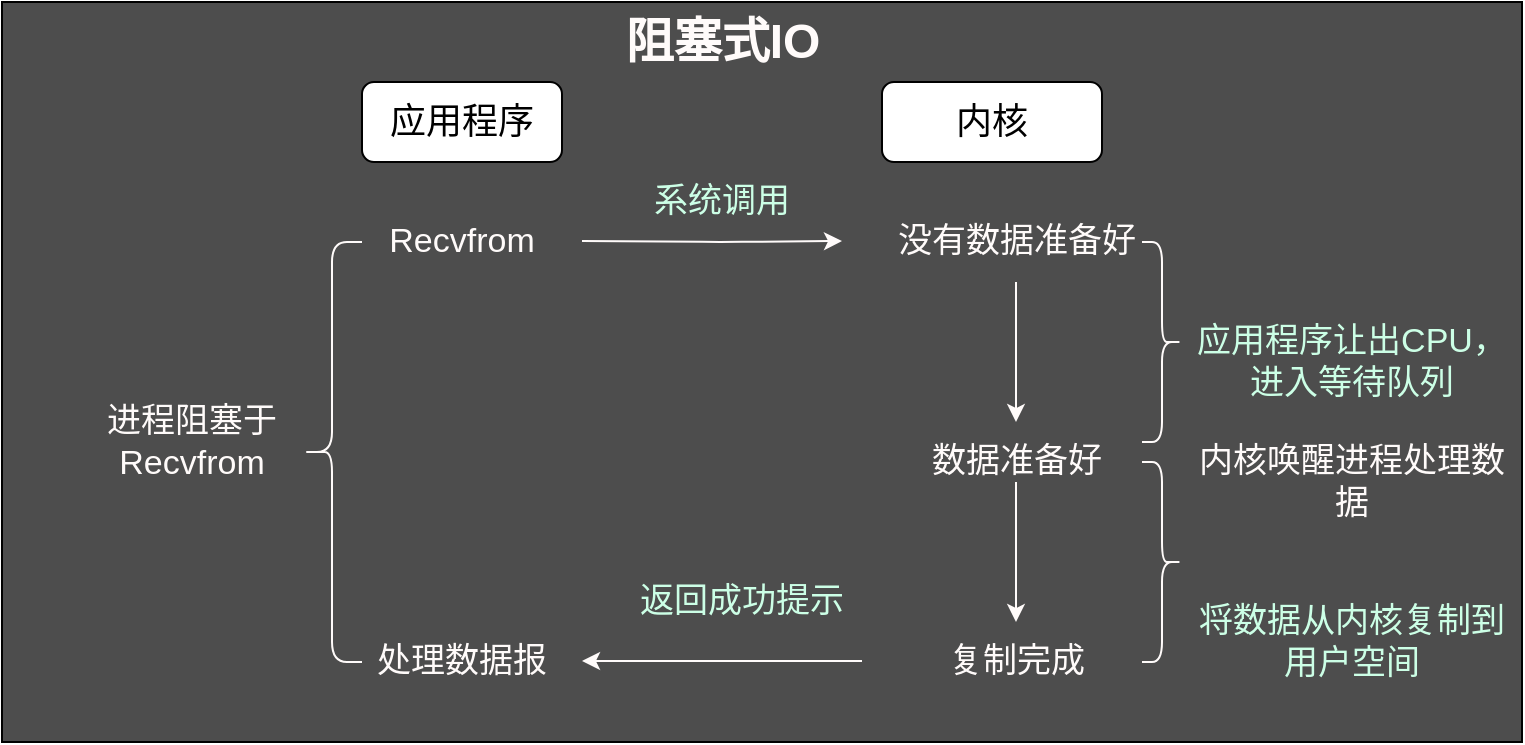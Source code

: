 <mxfile version="13.7.3" type="device"><diagram id="3cTOS-0iJoNdP4_z7SD5" name="第 1 页"><mxGraphModel dx="1422" dy="713" grid="1" gridSize="10" guides="1" tooltips="1" connect="1" arrows="1" fold="1" page="1" pageScale="1" pageWidth="827" pageHeight="1169" math="0" shadow="0"><root><mxCell id="0"/><mxCell id="1" parent="0"/><mxCell id="k6EhpjdmmswwRI-h-jOS-1" value="" style="rounded=0;whiteSpace=wrap;html=1;fillColor=#4D4D4D;" parent="1" vertex="1"><mxGeometry x="320" y="160" width="760" height="370" as="geometry"/></mxCell><mxCell id="k6EhpjdmmswwRI-h-jOS-8" value="&lt;font style=&quot;font-size: 18px&quot;&gt;应用程序&lt;/font&gt;" style="rounded=1;whiteSpace=wrap;html=1;" parent="1" vertex="1"><mxGeometry x="500" y="200" width="100" height="40" as="geometry"/></mxCell><mxCell id="k6EhpjdmmswwRI-h-jOS-13" value="&lt;font style=&quot;font-size: 18px&quot;&gt;内核&lt;/font&gt;" style="rounded=1;whiteSpace=wrap;html=1;" parent="1" vertex="1"><mxGeometry x="760" y="200" width="110" height="40" as="geometry"/></mxCell><mxCell id="k6EhpjdmmswwRI-h-jOS-29" value="&lt;font style=&quot;font-size: 17px&quot; color=&quot;#fffbfa&quot;&gt;Recvfrom&lt;/font&gt;" style="text;html=1;strokeColor=none;fillColor=none;align=center;verticalAlign=middle;whiteSpace=wrap;rounded=0;" parent="1" vertex="1"><mxGeometry x="530" y="270" width="40" height="20" as="geometry"/></mxCell><mxCell id="k6EhpjdmmswwRI-h-jOS-32" value="" style="endArrow=classic;html=1;strokeColor=#FFFBFA;" parent="1" edge="1"><mxGeometry width="50" height="50" relative="1" as="geometry"><mxPoint x="610" y="279.5" as="sourcePoint"/><mxPoint x="740" y="279.5" as="targetPoint"/><Array as="points"><mxPoint x="680" y="280"/></Array></mxGeometry></mxCell><mxCell id="k6EhpjdmmswwRI-h-jOS-33" value="&lt;font style=&quot;font-size: 17px&quot; color=&quot;#fffbfa&quot;&gt;没有数据准备好&lt;/font&gt;" style="text;html=1;strokeColor=none;fillColor=none;align=center;verticalAlign=middle;whiteSpace=wrap;rounded=0;" parent="1" vertex="1"><mxGeometry x="760" y="270" width="135" height="20" as="geometry"/></mxCell><mxCell id="k6EhpjdmmswwRI-h-jOS-34" value="&lt;font style=&quot;font-size: 17px&quot; color=&quot;#ccffe6&quot;&gt;系统调用&lt;/font&gt;" style="text;html=1;strokeColor=none;fillColor=none;align=center;verticalAlign=middle;whiteSpace=wrap;rounded=0;" parent="1" vertex="1"><mxGeometry x="640" y="250" width="80" height="20" as="geometry"/></mxCell><mxCell id="k6EhpjdmmswwRI-h-jOS-35" value="&lt;font style=&quot;font-size: 17px&quot; color=&quot;#fffbfa&quot;&gt;处理数据报&lt;/font&gt;" style="text;html=1;strokeColor=none;fillColor=none;align=center;verticalAlign=middle;whiteSpace=wrap;rounded=0;" parent="1" vertex="1"><mxGeometry x="500" y="480" width="100" height="20" as="geometry"/></mxCell><mxCell id="k6EhpjdmmswwRI-h-jOS-36" value="" style="shape=curlyBracket;whiteSpace=wrap;html=1;rounded=1;strokeColor=#FFFBFA;" parent="1" vertex="1"><mxGeometry x="470" y="280" width="30" height="210" as="geometry"/></mxCell><mxCell id="k6EhpjdmmswwRI-h-jOS-37" value="" style="endArrow=classic;html=1;strokeColor=#FFFBFA;" parent="1" edge="1"><mxGeometry width="50" height="50" relative="1" as="geometry"><mxPoint x="827" y="300" as="sourcePoint"/><mxPoint x="827" y="370" as="targetPoint"/></mxGeometry></mxCell><mxCell id="k6EhpjdmmswwRI-h-jOS-38" value="&lt;font style=&quot;font-size: 17px&quot; color=&quot;#fffbfa&quot;&gt;数据准备好&lt;/font&gt;" style="text;html=1;strokeColor=none;fillColor=none;align=center;verticalAlign=middle;whiteSpace=wrap;rounded=0;" parent="1" vertex="1"><mxGeometry x="760" y="380" width="135" height="20" as="geometry"/></mxCell><mxCell id="k6EhpjdmmswwRI-h-jOS-39" value="" style="endArrow=classic;html=1;strokeColor=#FFFBFA;" parent="1" edge="1"><mxGeometry width="50" height="50" relative="1" as="geometry"><mxPoint x="827" y="400" as="sourcePoint"/><mxPoint x="827" y="470" as="targetPoint"/></mxGeometry></mxCell><mxCell id="k6EhpjdmmswwRI-h-jOS-40" value="&lt;font style=&quot;font-size: 17px&quot; color=&quot;#fffbfa&quot;&gt;复制完成&lt;/font&gt;" style="text;html=1;strokeColor=none;fillColor=none;align=center;verticalAlign=middle;whiteSpace=wrap;rounded=0;" parent="1" vertex="1"><mxGeometry x="760" y="480" width="135" height="20" as="geometry"/></mxCell><mxCell id="k6EhpjdmmswwRI-h-jOS-43" value="" style="endArrow=classic;html=1;strokeColor=#FFFBFA;" parent="1" edge="1"><mxGeometry width="50" height="50" relative="1" as="geometry"><mxPoint x="750" y="489.5" as="sourcePoint"/><mxPoint x="610" y="489.5" as="targetPoint"/></mxGeometry></mxCell><mxCell id="k6EhpjdmmswwRI-h-jOS-44" value="&lt;font color=&quot;#fffbfa&quot;&gt;阻塞式IO&lt;/font&gt;" style="text;strokeColor=none;fillColor=none;html=1;fontSize=24;fontStyle=1;verticalAlign=middle;align=center;" parent="1" vertex="1"><mxGeometry x="630" y="160" width="100" height="40" as="geometry"/></mxCell><mxCell id="k6EhpjdmmswwRI-h-jOS-45" value="&lt;font style=&quot;font-size: 17px&quot; color=&quot;#fffbfa&quot;&gt;进程阻塞于Recvfrom&lt;/font&gt;" style="text;html=1;strokeColor=none;fillColor=none;align=center;verticalAlign=middle;whiteSpace=wrap;rounded=0;" parent="1" vertex="1"><mxGeometry x="360" y="370" width="110" height="20" as="geometry"/></mxCell><mxCell id="k6EhpjdmmswwRI-h-jOS-46" value="&lt;font style=&quot;font-size: 17px&quot; color=&quot;#ccffe6&quot;&gt;返回成功提示&lt;/font&gt;" style="text;html=1;strokeColor=none;fillColor=none;align=center;verticalAlign=middle;whiteSpace=wrap;rounded=0;" parent="1" vertex="1"><mxGeometry x="630" y="450" width="120" height="20" as="geometry"/></mxCell><mxCell id="k6EhpjdmmswwRI-h-jOS-47" value="" style="shape=curlyBracket;whiteSpace=wrap;html=1;rounded=1;strokeColor=#FFFBFA;rotation=-180;" parent="1" vertex="1"><mxGeometry x="890" y="280" width="20" height="100" as="geometry"/></mxCell><mxCell id="k6EhpjdmmswwRI-h-jOS-48" value="&lt;font style=&quot;font-size: 17px&quot; color=&quot;#ccffe6&quot;&gt;应用程序让出CPU，进入等待队列&lt;/font&gt;" style="text;html=1;strokeColor=none;fillColor=none;align=center;verticalAlign=middle;whiteSpace=wrap;rounded=0;" parent="1" vertex="1"><mxGeometry x="910" y="330" width="170" height="20" as="geometry"/></mxCell><mxCell id="k6EhpjdmmswwRI-h-jOS-49" value="" style="shape=curlyBracket;whiteSpace=wrap;html=1;rounded=1;strokeColor=#FFFBFA;rotation=-180;" parent="1" vertex="1"><mxGeometry x="890" y="390" width="20" height="100" as="geometry"/></mxCell><mxCell id="k6EhpjdmmswwRI-h-jOS-52" value="&lt;span style=&quot;font-size: 17px&quot;&gt;&lt;font color=&quot;#fffbfa&quot;&gt;内核唤醒进程处理数据&lt;/font&gt;&lt;/span&gt;" style="text;html=1;strokeColor=none;fillColor=none;align=center;verticalAlign=middle;whiteSpace=wrap;rounded=0;" parent="1" vertex="1"><mxGeometry x="910" y="390" width="170" height="20" as="geometry"/></mxCell><mxCell id="k6EhpjdmmswwRI-h-jOS-53" value="&lt;font color=&quot;#ccffe6&quot;&gt;&lt;span style=&quot;font-size: 17px&quot;&gt;将数据从内核复制到用户空间&lt;/span&gt;&lt;/font&gt;" style="text;html=1;strokeColor=none;fillColor=none;align=center;verticalAlign=middle;whiteSpace=wrap;rounded=0;" parent="1" vertex="1"><mxGeometry x="910" y="470" width="170" height="20" as="geometry"/></mxCell></root></mxGraphModel></diagram></mxfile>